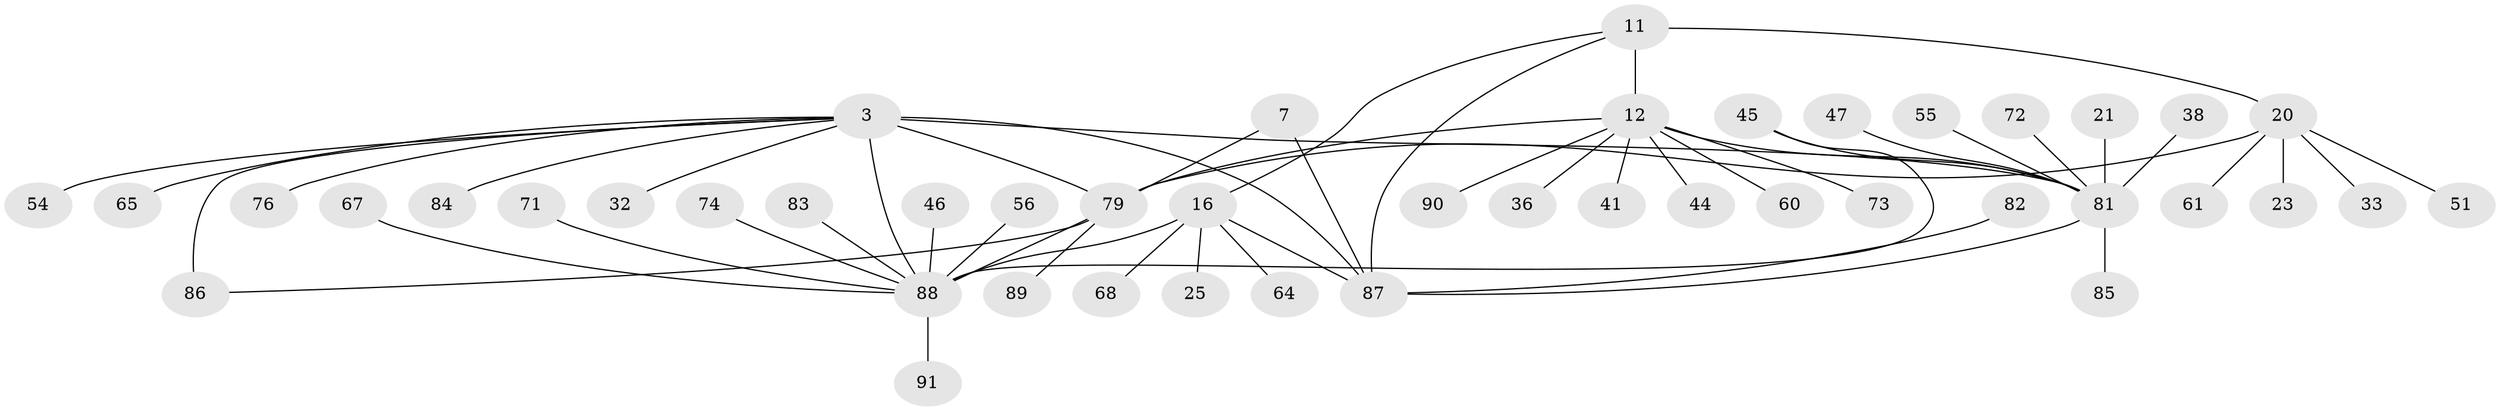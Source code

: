 // original degree distribution, {8: 0.054945054945054944, 10: 0.02197802197802198, 4: 0.03296703296703297, 7: 0.04395604395604396, 3: 0.06593406593406594, 5: 0.02197802197802198, 11: 0.01098901098901099, 6: 0.03296703296703297, 1: 0.5164835164835165, 2: 0.1978021978021978}
// Generated by graph-tools (version 1.1) at 2025/55/03/09/25 04:55:48]
// undirected, 45 vertices, 54 edges
graph export_dot {
graph [start="1"]
  node [color=gray90,style=filled];
  3 [super="+1"];
  7 [super="+5"];
  11 [super="+9"];
  12 [super="+10"];
  16 [super="+15"];
  20 [super="+17"];
  21;
  23;
  25;
  32;
  33;
  36 [super="+30"];
  38;
  41;
  44;
  45 [super="+22"];
  46 [super="+24"];
  47;
  51 [super="+42"];
  54;
  55;
  56;
  60;
  61;
  64;
  65;
  67;
  68;
  71;
  72;
  73;
  74;
  76;
  79 [super="+77+78"];
  81 [super="+40+69+4"];
  82 [super="+52"];
  83 [super="+75"];
  84;
  85;
  86 [super="+29"];
  87 [super="+80+66+39+43+53+57"];
  88 [super="+58+14+34"];
  89;
  90 [super="+37"];
  91;
  3 -- 32;
  3 -- 54;
  3 -- 65;
  3 -- 76;
  3 -- 81 [weight=5];
  3 -- 84;
  3 -- 86 [weight=2];
  3 -- 87;
  3 -- 88 [weight=2];
  3 -- 79;
  7 -- 87 [weight=4];
  7 -- 79;
  11 -- 12 [weight=4];
  11 -- 16;
  11 -- 20;
  11 -- 87;
  12 -- 41;
  12 -- 60;
  12 -- 73;
  12 -- 44;
  12 -- 36;
  12 -- 81 [weight=2];
  12 -- 90;
  12 -- 79;
  16 -- 64;
  16 -- 68;
  16 -- 25;
  16 -- 88 [weight=5];
  16 -- 87;
  20 -- 23;
  20 -- 33;
  20 -- 61;
  20 -- 51;
  20 -- 79 [weight=4];
  21 -- 81;
  38 -- 81;
  45 -- 88;
  45 -- 81;
  46 -- 88;
  47 -- 81;
  55 -- 81;
  56 -- 88;
  67 -- 88;
  71 -- 88;
  72 -- 81;
  74 -- 88;
  79 -- 86;
  79 -- 88;
  79 -- 89;
  81 -- 85;
  81 -- 87;
  82 -- 87;
  83 -- 88;
  88 -- 91;
}

